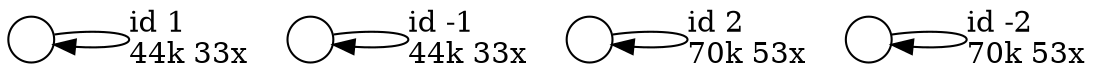 digraph {
nodesep = 0.5;
node [shape = circle, label = "", height = 0.3];
"0" -> "0" [label = "id 1\l44k 33x", color = "black"] ;
"1" -> "1" [label = "id -1\l44k 33x", color = "black"] ;
"2" -> "2" [label = "id 2\l70k 53x", color = "black"] ;
"3" -> "3" [label = "id -2\l70k 53x", color = "black"] ;
}
